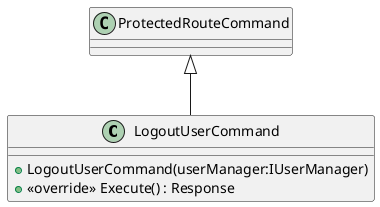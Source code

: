 @startuml
class LogoutUserCommand {
    + LogoutUserCommand(userManager:IUserManager)
    + <<override>> Execute() : Response
}
ProtectedRouteCommand <|-- LogoutUserCommand
@enduml
